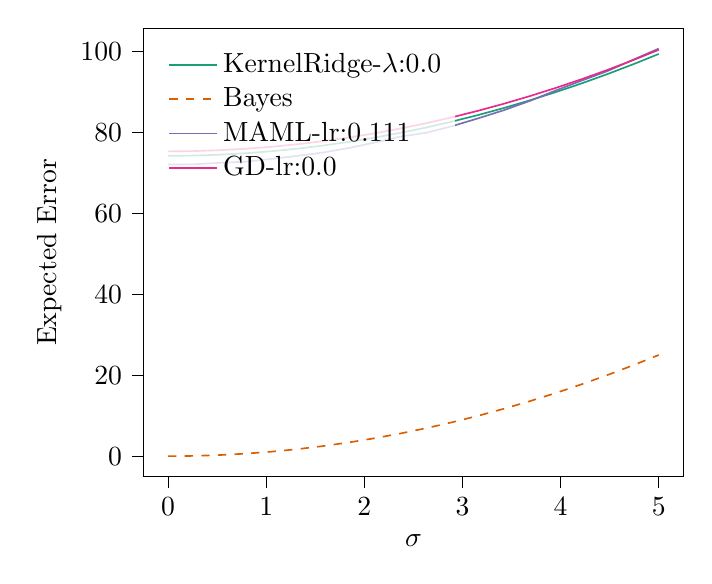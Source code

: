 % This file was created with tikzplotlib v0.10.1.
\begin{tikzpicture}

\definecolor{chocolate217952}{RGB}{217,95,2}
\definecolor{darkcyan27158119}{RGB}{27,158,119}
\definecolor{darkgray176}{RGB}{176,176,176}
\definecolor{deeppink23141138}{RGB}{231,41,138}
\definecolor{lightslategray117112179}{RGB}{117,112,179}

\begin{axis}[
legend cell align={left},
legend style={
  fill opacity=0.8,
  draw opacity=1,
  text opacity=1,
  at={(0.03,0.97)},
  anchor=north west,
  draw=none
},
tick align=outside,
tick pos=left,
x grid style={darkgray176},
xlabel={\(\displaystyle \sigma\)},
xmin=-0.25, xmax=5.25,
xtick style={color=black},
y grid style={darkgray176},
ylabel={Expected Error},
ymin=-5.033, ymax=105.693,
ytick style={color=black}
]
\addplot [semithick, darkcyan27158119]
table {%
0 74.167
0.263 74.245
0.526 74.461
0.789 74.816
1.053 75.31
1.316 75.942
1.579 76.713
1.842 77.622
2.105 78.67
2.368 79.856
2.632 81.181
2.895 82.644
3.158 84.246
3.421 85.986
3.684 87.865
3.947 89.882
4.211 92.038
4.474 94.333
4.737 96.765
5 99.337
};
\addlegendentry{KernelRidge-$\lambda$:0.0}
\addplot [semithick, chocolate217952, dashed]
table {%
0 0
0.263 0.069
0.526 0.277
0.789 0.623
1.053 1.107
1.316 1.73
1.579 2.492
1.842 3.392
2.105 4.43
2.368 5.607
2.632 6.922
2.895 8.375
3.158 9.967
3.421 11.698
3.684 13.567
3.947 15.574
4.211 17.72
4.474 20.004
4.737 22.427
5 24.988
};
\addlegendentry{Bayes}
\addplot [semithick, lightslategray117112179]
table {%
0 72.028
0.263 72.079
0.526 72.445
0.789 72.727
1.053 73.419
1.316 74.155
1.579 74.99
1.842 76.113
2.105 77.453
2.368 78.921
2.632 79.892
2.895 81.508
3.158 83.424
3.421 85.442
3.684 87.719
3.947 90.268
4.211 92.722
4.474 95.073
4.737 97.886
5 100.66
};
\addlegendentry{MAML-lr:0.111}
\addplot [semithick, deeppink23141138]
table {%
0 75.279
0.263 75.353
0.526 75.565
0.789 75.915
1.053 76.404
1.316 77.031
1.579 77.797
1.842 78.701
2.105 79.744
2.368 80.925
2.632 82.245
2.895 83.704
3.158 85.3
3.421 87.036
3.684 88.91
3.947 90.922
4.211 93.073
4.474 95.362
4.737 97.79
5 100.356
};
\addlegendentry{GD-lr:0.0}
\end{axis}

\end{tikzpicture}
